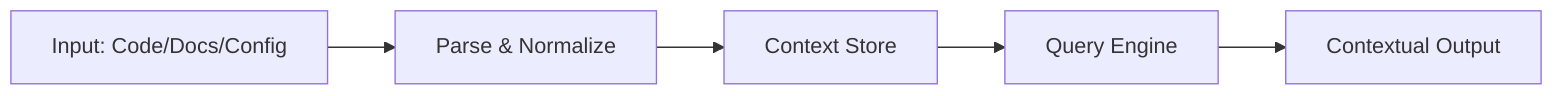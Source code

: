 %% Context Pipeline
flowchart LR
    Input[Input: Code/Docs/Config]
    Parse[Parse & Normalize]
    Store[Context Store]
    Query[Query Engine]
    Output[Contextual Output]
    Input --> Parse --> Store --> Query --> Output